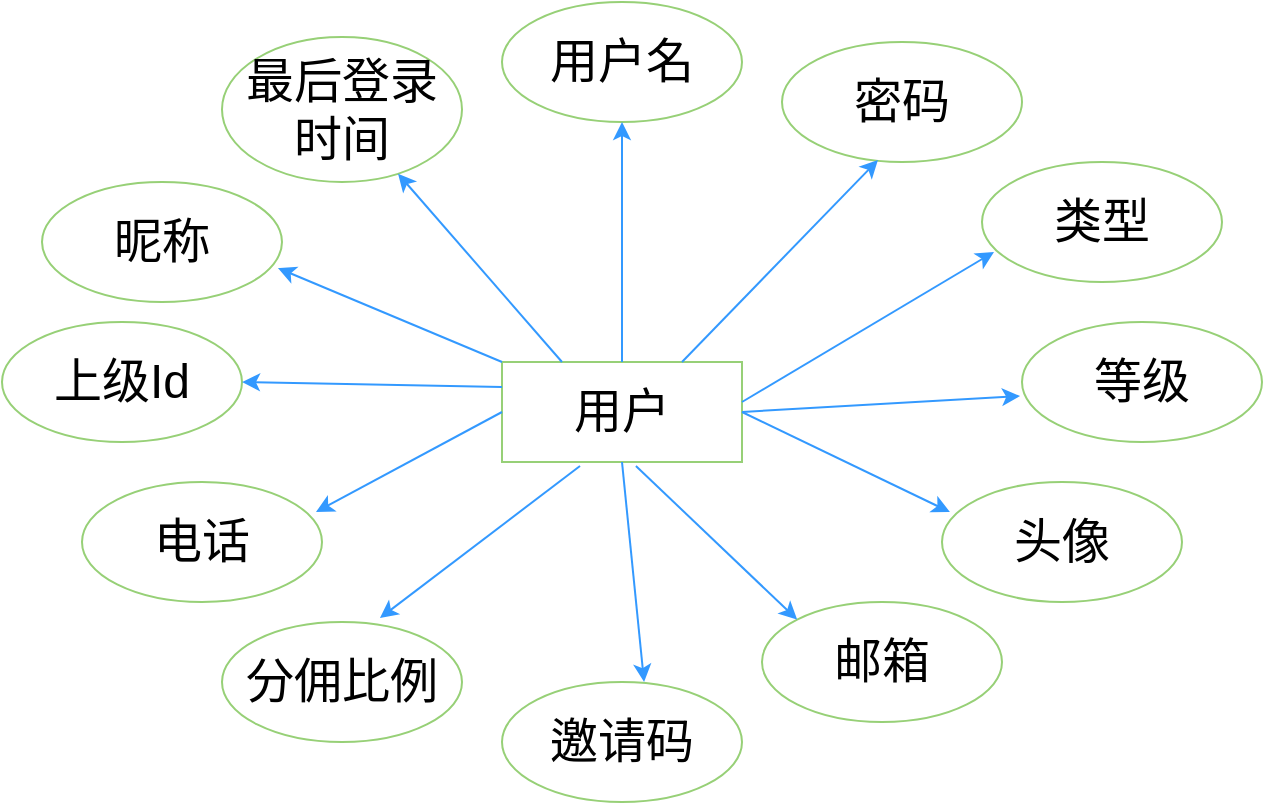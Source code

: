 <mxfile version="20.2.6" type="github">
  <diagram id="GCDyyrx49d4i9OqpRdfd" name="第 1 页">
    <mxGraphModel dx="1426" dy="623" grid="1" gridSize="10" guides="1" tooltips="1" connect="1" arrows="1" fold="1" page="1" pageScale="1" pageWidth="827" pageHeight="1169" math="0" shadow="0">
      <root>
        <mxCell id="0" />
        <mxCell id="1" parent="0" />
        <mxCell id="gO5u5lC5R_BYET8oJLY0-1" value="&lt;font style=&quot;font-size: 24px;&quot;&gt;用户&lt;/font&gt;" style="rounded=0;whiteSpace=wrap;html=1;strokeColor=#97D077;" vertex="1" parent="1">
          <mxGeometry x="350" y="250" width="120" height="50" as="geometry" />
        </mxCell>
        <mxCell id="gO5u5lC5R_BYET8oJLY0-3" value="最后登录时间" style="ellipse;whiteSpace=wrap;html=1;fontSize=24;strokeColor=#97D077;" vertex="1" parent="1">
          <mxGeometry x="210" y="87.5" width="120" height="72.5" as="geometry" />
        </mxCell>
        <mxCell id="gO5u5lC5R_BYET8oJLY0-4" value="邀请码" style="ellipse;whiteSpace=wrap;html=1;fontSize=24;strokeColor=#97D077;" vertex="1" parent="1">
          <mxGeometry x="350" y="410" width="120" height="60" as="geometry" />
        </mxCell>
        <mxCell id="gO5u5lC5R_BYET8oJLY0-5" value="分佣比例" style="ellipse;whiteSpace=wrap;html=1;fontSize=24;strokeColor=#97D077;" vertex="1" parent="1">
          <mxGeometry x="210" y="380" width="120" height="60" as="geometry" />
        </mxCell>
        <mxCell id="gO5u5lC5R_BYET8oJLY0-6" value="上级Id" style="ellipse;whiteSpace=wrap;html=1;fontSize=24;strokeColor=#97D077;" vertex="1" parent="1">
          <mxGeometry x="100" y="230" width="120" height="60" as="geometry" />
        </mxCell>
        <mxCell id="gO5u5lC5R_BYET8oJLY0-7" value="昵称" style="ellipse;whiteSpace=wrap;html=1;fontSize=24;strokeColor=#97D077;" vertex="1" parent="1">
          <mxGeometry x="120" y="160" width="120" height="60" as="geometry" />
        </mxCell>
        <mxCell id="gO5u5lC5R_BYET8oJLY0-8" value="用户名" style="ellipse;whiteSpace=wrap;html=1;fontSize=24;strokeColor=#97D077;" vertex="1" parent="1">
          <mxGeometry x="350" y="70" width="120" height="60" as="geometry" />
        </mxCell>
        <mxCell id="gO5u5lC5R_BYET8oJLY0-9" value="密码" style="ellipse;whiteSpace=wrap;html=1;fontSize=24;strokeColor=#97D077;" vertex="1" parent="1">
          <mxGeometry x="490" y="90" width="120" height="60" as="geometry" />
        </mxCell>
        <mxCell id="gO5u5lC5R_BYET8oJLY0-10" value="类型" style="ellipse;whiteSpace=wrap;html=1;fontSize=24;strokeColor=#97D077;" vertex="1" parent="1">
          <mxGeometry x="590" y="150" width="120" height="60" as="geometry" />
        </mxCell>
        <mxCell id="gO5u5lC5R_BYET8oJLY0-11" value="邮箱" style="ellipse;whiteSpace=wrap;html=1;fontSize=24;strokeColor=#97D077;" vertex="1" parent="1">
          <mxGeometry x="480" y="370" width="120" height="60" as="geometry" />
        </mxCell>
        <mxCell id="gO5u5lC5R_BYET8oJLY0-13" value="电话" style="ellipse;whiteSpace=wrap;html=1;fontSize=24;strokeColor=#97D077;" vertex="1" parent="1">
          <mxGeometry x="140" y="310" width="120" height="60" as="geometry" />
        </mxCell>
        <mxCell id="gO5u5lC5R_BYET8oJLY0-14" value="头像" style="ellipse;whiteSpace=wrap;html=1;fontSize=24;strokeColor=#97D077;" vertex="1" parent="1">
          <mxGeometry x="570" y="310" width="120" height="60" as="geometry" />
        </mxCell>
        <mxCell id="gO5u5lC5R_BYET8oJLY0-15" value="等级" style="ellipse;whiteSpace=wrap;html=1;fontSize=24;strokeColor=#97D077;" vertex="1" parent="1">
          <mxGeometry x="610" y="230" width="120" height="60" as="geometry" />
        </mxCell>
        <mxCell id="gO5u5lC5R_BYET8oJLY0-16" value="" style="endArrow=classic;html=1;rounded=0;fontSize=24;strokeColor=#3399FF;entryX=0;entryY=0;entryDx=0;entryDy=0;exitX=0.558;exitY=1.04;exitDx=0;exitDy=0;exitPerimeter=0;" edge="1" parent="1" source="gO5u5lC5R_BYET8oJLY0-1" target="gO5u5lC5R_BYET8oJLY0-11">
          <mxGeometry width="50" height="50" relative="1" as="geometry">
            <mxPoint x="389" y="400" as="sourcePoint" />
            <mxPoint x="439" y="350" as="targetPoint" />
          </mxGeometry>
        </mxCell>
        <mxCell id="gO5u5lC5R_BYET8oJLY0-18" value="" style="endArrow=classic;html=1;rounded=0;fontSize=24;strokeColor=#3399FF;entryX=0.592;entryY=0;entryDx=0;entryDy=0;exitX=0.5;exitY=1;exitDx=0;exitDy=0;entryPerimeter=0;" edge="1" parent="1" source="gO5u5lC5R_BYET8oJLY0-1" target="gO5u5lC5R_BYET8oJLY0-4">
          <mxGeometry width="50" height="50" relative="1" as="geometry">
            <mxPoint x="426.96" y="312" as="sourcePoint" />
            <mxPoint x="507.574" y="388.787" as="targetPoint" />
          </mxGeometry>
        </mxCell>
        <mxCell id="gO5u5lC5R_BYET8oJLY0-19" value="" style="endArrow=classic;html=1;rounded=0;fontSize=24;strokeColor=#3399FF;entryX=0.658;entryY=-0.033;entryDx=0;entryDy=0;exitX=0.325;exitY=1.04;exitDx=0;exitDy=0;exitPerimeter=0;entryPerimeter=0;" edge="1" parent="1" source="gO5u5lC5R_BYET8oJLY0-1" target="gO5u5lC5R_BYET8oJLY0-5">
          <mxGeometry width="50" height="50" relative="1" as="geometry">
            <mxPoint x="436.96" y="322" as="sourcePoint" />
            <mxPoint x="517.574" y="398.787" as="targetPoint" />
          </mxGeometry>
        </mxCell>
        <mxCell id="gO5u5lC5R_BYET8oJLY0-20" value="" style="endArrow=classic;html=1;rounded=0;fontSize=24;strokeColor=#3399FF;entryX=0.975;entryY=0.25;entryDx=0;entryDy=0;exitX=0;exitY=0.5;exitDx=0;exitDy=0;entryPerimeter=0;" edge="1" parent="1" source="gO5u5lC5R_BYET8oJLY0-1" target="gO5u5lC5R_BYET8oJLY0-13">
          <mxGeometry width="50" height="50" relative="1" as="geometry">
            <mxPoint x="446.96" y="332" as="sourcePoint" />
            <mxPoint x="527.574" y="408.787" as="targetPoint" />
          </mxGeometry>
        </mxCell>
        <mxCell id="gO5u5lC5R_BYET8oJLY0-21" value="" style="endArrow=classic;html=1;rounded=0;fontSize=24;strokeColor=#3399FF;entryX=0.033;entryY=0.25;entryDx=0;entryDy=0;exitX=1;exitY=0.5;exitDx=0;exitDy=0;entryPerimeter=0;" edge="1" parent="1" source="gO5u5lC5R_BYET8oJLY0-1" target="gO5u5lC5R_BYET8oJLY0-14">
          <mxGeometry width="50" height="50" relative="1" as="geometry">
            <mxPoint x="456.96" y="342" as="sourcePoint" />
            <mxPoint x="537.574" y="418.787" as="targetPoint" />
          </mxGeometry>
        </mxCell>
        <mxCell id="gO5u5lC5R_BYET8oJLY0-22" value="" style="endArrow=classic;html=1;rounded=0;fontSize=24;strokeColor=#3399FF;entryX=-0.008;entryY=0.617;entryDx=0;entryDy=0;exitX=1;exitY=0.5;exitDx=0;exitDy=0;entryPerimeter=0;" edge="1" parent="1" source="gO5u5lC5R_BYET8oJLY0-1" target="gO5u5lC5R_BYET8oJLY0-15">
          <mxGeometry width="50" height="50" relative="1" as="geometry">
            <mxPoint x="466.96" y="352" as="sourcePoint" />
            <mxPoint x="547.574" y="428.787" as="targetPoint" />
          </mxGeometry>
        </mxCell>
        <mxCell id="gO5u5lC5R_BYET8oJLY0-23" value="" style="endArrow=classic;html=1;rounded=0;fontSize=24;strokeColor=#3399FF;entryX=0.05;entryY=0.75;entryDx=0;entryDy=0;entryPerimeter=0;" edge="1" parent="1" target="gO5u5lC5R_BYET8oJLY0-10">
          <mxGeometry width="50" height="50" relative="1" as="geometry">
            <mxPoint x="470" y="270" as="sourcePoint" />
            <mxPoint x="557.574" y="438.787" as="targetPoint" />
          </mxGeometry>
        </mxCell>
        <mxCell id="gO5u5lC5R_BYET8oJLY0-24" value="" style="endArrow=classic;html=1;rounded=0;fontSize=24;strokeColor=#3399FF;entryX=0.4;entryY=0.983;entryDx=0;entryDy=0;exitX=0.75;exitY=0;exitDx=0;exitDy=0;entryPerimeter=0;" edge="1" parent="1" source="gO5u5lC5R_BYET8oJLY0-1" target="gO5u5lC5R_BYET8oJLY0-9">
          <mxGeometry width="50" height="50" relative="1" as="geometry">
            <mxPoint x="486.96" y="372" as="sourcePoint" />
            <mxPoint x="567.574" y="448.787" as="targetPoint" />
          </mxGeometry>
        </mxCell>
        <mxCell id="gO5u5lC5R_BYET8oJLY0-25" value="" style="endArrow=classic;html=1;rounded=0;fontSize=24;strokeColor=#3399FF;entryX=0.5;entryY=1;entryDx=0;entryDy=0;exitX=0.5;exitY=0;exitDx=0;exitDy=0;" edge="1" parent="1" source="gO5u5lC5R_BYET8oJLY0-1" target="gO5u5lC5R_BYET8oJLY0-8">
          <mxGeometry width="50" height="50" relative="1" as="geometry">
            <mxPoint x="496.96" y="382" as="sourcePoint" />
            <mxPoint x="577.574" y="458.787" as="targetPoint" />
          </mxGeometry>
        </mxCell>
        <mxCell id="gO5u5lC5R_BYET8oJLY0-26" value="" style="endArrow=classic;html=1;rounded=0;fontSize=24;strokeColor=#3399FF;exitX=0.25;exitY=0;exitDx=0;exitDy=0;" edge="1" parent="1" source="gO5u5lC5R_BYET8oJLY0-1" target="gO5u5lC5R_BYET8oJLY0-3">
          <mxGeometry width="50" height="50" relative="1" as="geometry">
            <mxPoint x="506.96" y="392" as="sourcePoint" />
            <mxPoint x="587.574" y="468.787" as="targetPoint" />
          </mxGeometry>
        </mxCell>
        <mxCell id="gO5u5lC5R_BYET8oJLY0-27" value="" style="endArrow=classic;html=1;rounded=0;fontSize=24;strokeColor=#3399FF;entryX=0.983;entryY=0.717;entryDx=0;entryDy=0;exitX=0;exitY=0;exitDx=0;exitDy=0;entryPerimeter=0;" edge="1" parent="1" source="gO5u5lC5R_BYET8oJLY0-1" target="gO5u5lC5R_BYET8oJLY0-7">
          <mxGeometry width="50" height="50" relative="1" as="geometry">
            <mxPoint x="516.96" y="402" as="sourcePoint" />
            <mxPoint x="597.574" y="478.787" as="targetPoint" />
          </mxGeometry>
        </mxCell>
        <mxCell id="gO5u5lC5R_BYET8oJLY0-28" value="" style="endArrow=classic;html=1;rounded=0;fontSize=24;strokeColor=#3399FF;entryX=1;entryY=0.5;entryDx=0;entryDy=0;exitX=0;exitY=0.25;exitDx=0;exitDy=0;" edge="1" parent="1" source="gO5u5lC5R_BYET8oJLY0-1" target="gO5u5lC5R_BYET8oJLY0-6">
          <mxGeometry width="50" height="50" relative="1" as="geometry">
            <mxPoint x="526.96" y="412" as="sourcePoint" />
            <mxPoint x="607.574" y="488.787" as="targetPoint" />
          </mxGeometry>
        </mxCell>
      </root>
    </mxGraphModel>
  </diagram>
</mxfile>

